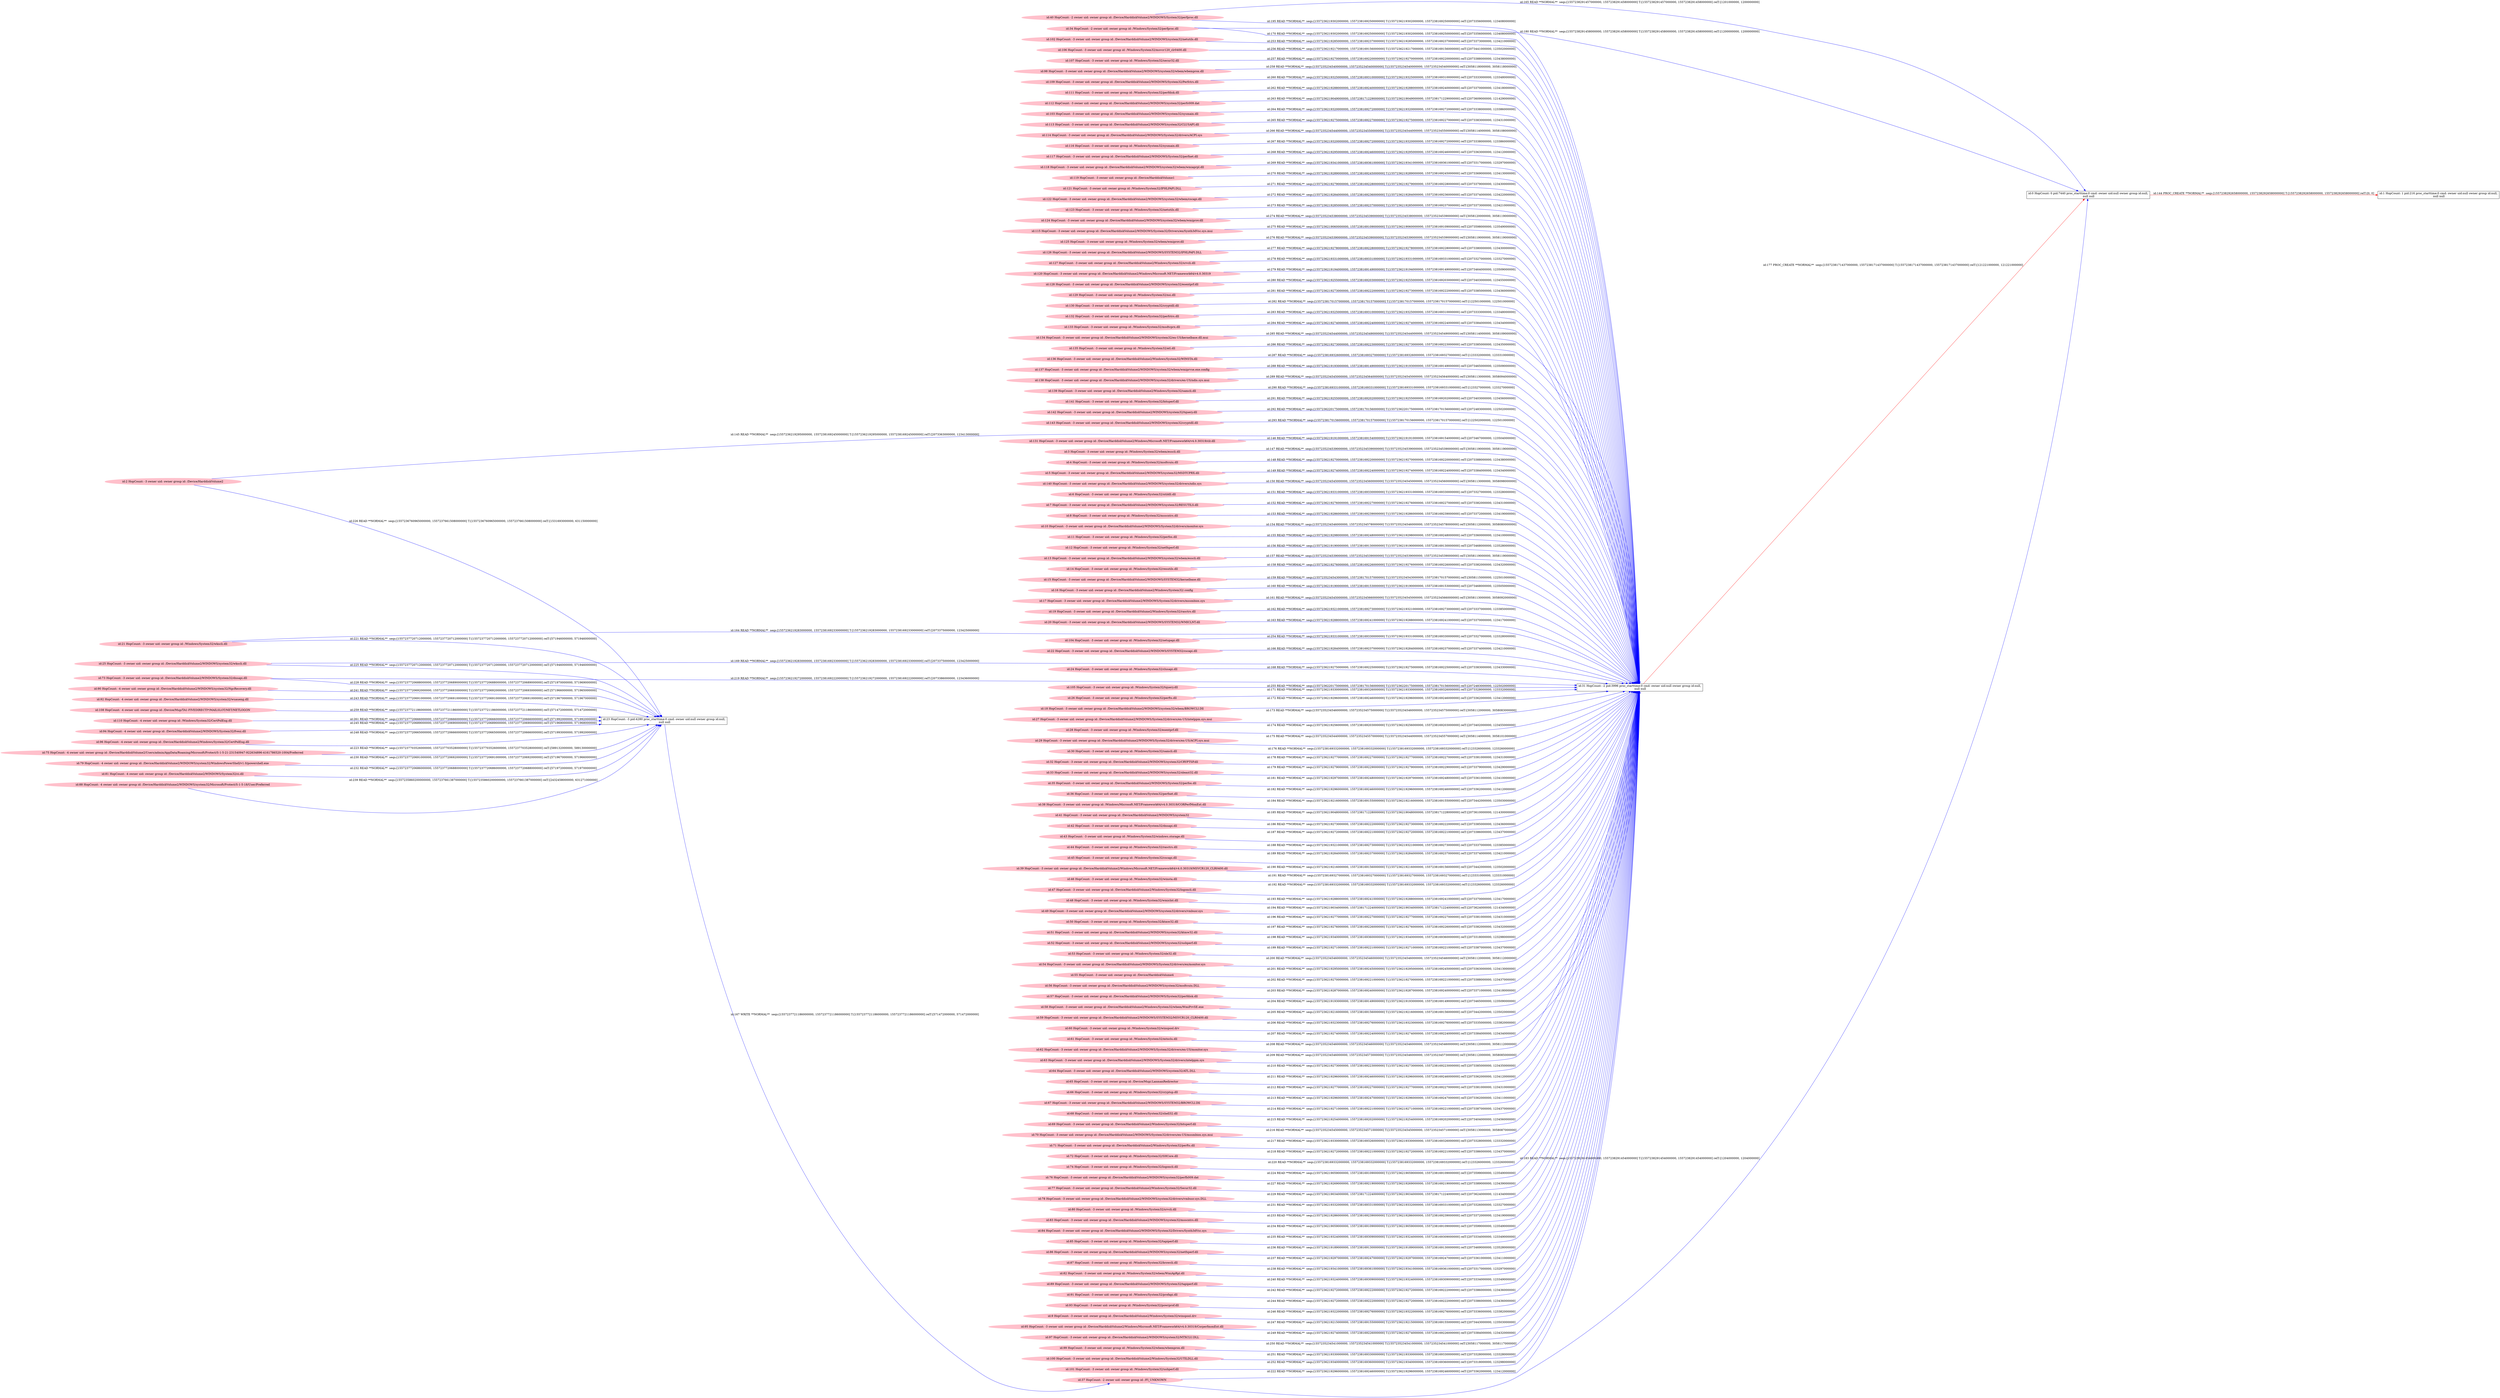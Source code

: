 digraph  {
rankdir=LR
"106"[color=pink,label="id:106 HopCount: -3 owner uid: owner group id: /Windows/System32/msvcr120_clr0400.dll ", shape=oval,style=filled];
"31"[color=black,label="id:31 HopCount: -2 pid:3996 proc_starttime:0 cmd: owner uid:null owner group id:null,\n null null", shape=box,style=solid];
"106" -> "31" [id=256,__obj="READ"color=blue,label="id:256 READ **NORMAL**  seqs:[1557236219217000000, 1557238169156000000] T:[1557236219217000000, 1557238169156000000] relT:[2073441000000, 123502000000]",style=solid];
"107"[color=pink,label="id:107 HopCount: -3 owner uid: owner group id: /Windows/System32/secur32.dll ", shape=oval,style=filled];
"107" -> "31" [id=257,__obj="READ"color=blue,label="id:257 READ **NORMAL**  seqs:[1557236219270000000, 1557238169220000000] T:[1557236219270000000, 1557238169220000000] relT:[2073388000000, 123438000000]",style=solid];
"98"[color=pink,label="id:98 HopCount: -3 owner uid: owner group id: /Device/HarddiskVolume2/WINDOWS/system32/wbem/wbemprox.dll ", shape=oval,style=filled];
"98" -> "31" [id=258,__obj="READ"color=blue,label="id:258 READ **NORMAL**  seqs:[1557235234540000000, 1557235234540000000] T:[1557235234540000000, 1557235234540000000] relT:[3058118000000, 3058118000000]",style=solid];
"108"[color=pink,label="id:108 HopCount: -4 owner uid: owner group id: /Device/Mup/TA1-FIVEDIRECTI*/MAILSLOT/NET/NETLOGON ", shape=oval,style=filled];
"23"[color=black,label="id:23 HopCount: -3 pid:4280 proc_starttime:0 cmd: owner uid:null owner group id:null,\n null null", shape=box,style=solid];
"108" -> "23" [id=259,__obj="READ"color=blue,label="id:259 READ **NORMAL**  seqs:[1557237721186000000, 1557237721186000000] T:[1557237721186000000, 1557237721186000000] relT:[571472000000, 571472000000]",style=solid];
"109"[color=pink,label="id:109 HopCount: -3 owner uid: owner group id: /Device/HarddiskVolume2/WINDOWS/System32/Perfctrs.dll ", shape=oval,style=filled];
"109" -> "31" [id=260,__obj="READ"color=blue,label="id:260 READ **NORMAL**  seqs:[1557236219325000000, 1557238169310000000] T:[1557236219325000000, 1557238169310000000] relT:[2073333000000, 123348000000]",style=solid];
"110"[color=pink,label="id:110 HopCount: -4 owner uid: owner group id: /Windows/System32/CertPolEng.dll ", shape=oval,style=filled];
"110" -> "23" [id=261,__obj="READ"color=blue,label="id:261 READ **NORMAL**  seqs:[1557237720666000000, 1557237720666000000] T:[1557237720666000000, 1557237720666000000] relT:[571992000000, 571992000000]",style=solid];
"111"[color=pink,label="id:111 HopCount: -3 owner uid: owner group id: /Windows/System32/perfdisk.dll ", shape=oval,style=filled];
"111" -> "31" [id=262,__obj="READ"color=blue,label="id:262 READ **NORMAL**  seqs:[1557236219288000000, 1557238169240000000] T:[1557236219288000000, 1557238169240000000] relT:[2073370000000, 123418000000]",style=solid];
"112"[color=pink,label="id:112 HopCount: -3 owner uid: owner group id: /Device/HarddiskVolume2/WINDOWS/system32/perfc009.dat ", shape=oval,style=filled];
"112" -> "31" [id=263,__obj="READ"color=blue,label="id:263 READ **NORMAL**  seqs:[1557236219049000000, 1557238171229000000] T:[1557236219049000000, 1557238171229000000] relT:[2073609000000, 121429000000]",style=solid];
"103"[color=pink,label="id:103 HopCount: -3 owner uid: owner group id: /Device/HarddiskVolume2/WINDOWS/system32/sysmain.dll ", shape=oval,style=filled];
"103" -> "31" [id=264,__obj="READ"color=blue,label="id:264 READ **NORMAL**  seqs:[1557236219320000000, 1557238169272000000] T:[1557236219320000000, 1557238169272000000] relT:[2073338000000, 123386000000]",style=solid];
"113"[color=pink,label="id:113 HopCount: -3 owner uid: owner group id: /Device/HarddiskVolume2/WINDOWS/system32/CLUSAPI.dll ", shape=oval,style=filled];
"113" -> "31" [id=265,__obj="READ"color=blue,label="id:265 READ **NORMAL**  seqs:[1557236219275000000, 1557238169227000000] T:[1557236219275000000, 1557238169227000000] relT:[2073383000000, 123431000000]",style=solid];
"114"[color=pink,label="id:114 HopCount: -3 owner uid: owner group id: /Device/HarddiskVolume2/WINDOWS/System32/drivers/ACPI.sys ", shape=oval,style=filled];
"114" -> "31" [id=266,__obj="READ"color=blue,label="id:266 READ **NORMAL**  seqs:[1557235234544000000, 1557235234550000000] T:[1557235234544000000, 1557235234550000000] relT:[3058114000000, 3058108000000]",style=solid];
"116"[color=pink,label="id:116 HopCount: -3 owner uid: owner group id: /Windows/System32/sysmain.dll ", shape=oval,style=filled];
"116" -> "31" [id=267,__obj="READ"color=blue,label="id:267 READ **NORMAL**  seqs:[1557236219320000000, 1557238169272000000] T:[1557236219320000000, 1557238169272000000] relT:[2073338000000, 123386000000]",style=solid];
"117"[color=pink,label="id:117 HopCount: -3 owner uid: owner group id: /Device/HarddiskVolume2/WINDOWS/System32/perfnet.dll ", shape=oval,style=filled];
"117" -> "31" [id=268,__obj="READ"color=blue,label="id:268 READ **NORMAL**  seqs:[1557236219295000000, 1557238169246000000] T:[1557236219295000000, 1557238169246000000] relT:[2073363000000, 123412000000]",style=solid];
"118"[color=pink,label="id:118 HopCount: -3 owner uid: owner group id: /Device/HarddiskVolume2/WINDOWS/system32/wbem/wmiaprpl.dll ", shape=oval,style=filled];
"118" -> "31" [id=269,__obj="READ"color=blue,label="id:269 READ **NORMAL**  seqs:[1557236219341000000, 1557238169361000000] T:[1557236219341000000, 1557238169361000000] relT:[2073317000000, 123297000000]",style=solid];
"119"[color=pink,label="id:119 HopCount: -3 owner uid: owner group id: /Device/HarddiskVolume1 ", shape=oval,style=filled];
"119" -> "31" [id=270,__obj="READ"color=blue,label="id:270 READ **NORMAL**  seqs:[1557236219289000000, 1557238169245000000] T:[1557236219289000000, 1557238169245000000] relT:[2073369000000, 123413000000]",style=solid];
"121"[color=pink,label="id:121 HopCount: -3 owner uid: owner group id: /Windows/System32/IPHLPAPI.DLL ", shape=oval,style=filled];
"121" -> "31" [id=271,__obj="READ"color=blue,label="id:271 READ **NORMAL**  seqs:[1557236219279000000, 1557238169228000000] T:[1557236219279000000, 1557238169228000000] relT:[2073379000000, 123430000000]",style=solid];
"122"[color=pink,label="id:122 HopCount: -3 owner uid: owner group id: /Device/HarddiskVolume2/WINDOWS/system32/wbem/cscapi.dll ", shape=oval,style=filled];
"122" -> "31" [id=272,__obj="READ"color=blue,label="id:272 READ **NORMAL**  seqs:[1557236219284000000, 1557238169236000000] T:[1557236219284000000, 1557238169236000000] relT:[2073374000000, 123422000000]",style=solid];
"123"[color=pink,label="id:123 HopCount: -3 owner uid: owner group id: /Windows/System32/netutils.dll ", shape=oval,style=filled];
"123" -> "31" [id=273,__obj="READ"color=blue,label="id:273 READ **NORMAL**  seqs:[1557236219285000000, 1557238169237000000] T:[1557236219285000000, 1557238169237000000] relT:[2073373000000, 123421000000]",style=solid];
"124"[color=pink,label="id:124 HopCount: -3 owner uid: owner group id: /Device/HarddiskVolume2/WINDOWS/system32/wbem/wmiprov.dll ", shape=oval,style=filled];
"124" -> "31" [id=274,__obj="READ"color=blue,label="id:274 READ **NORMAL**  seqs:[1557235234538000000, 1557235234539000000] T:[1557235234538000000, 1557235234539000000] relT:[3058120000000, 3058119000000]",style=solid];
"115"[color=pink,label="id:115 HopCount: -3 owner uid: owner group id: /Device/HarddiskVolume2/WINDOWS/System32/Drivers/en/Synth3dVsc.sys.mui ", shape=oval,style=filled];
"115" -> "31" [id=275,__obj="READ"color=blue,label="id:275 READ **NORMAL**  seqs:[1557236219060000000, 1557238169109000000] T:[1557236219060000000, 1557238169109000000] relT:[2073598000000, 123549000000]",style=solid];
"125"[color=pink,label="id:125 HopCount: -3 owner uid: owner group id: /Windows/System32/wbem/wmiprov.dll ", shape=oval,style=filled];
"125" -> "31" [id=276,__obj="READ"color=blue,label="id:276 READ **NORMAL**  seqs:[1557235234539000000, 1557235234539000000] T:[1557235234539000000, 1557235234539000000] relT:[3058119000000, 3058119000000]",style=solid];
"126"[color=pink,label="id:126 HopCount: -3 owner uid: owner group id: /Device/HarddiskVolume2/WINDOWS/SYSTEM32/IPHLPAPI.DLL ", shape=oval,style=filled];
"126" -> "31" [id=277,__obj="READ"color=blue,label="id:277 READ **NORMAL**  seqs:[1557236219278000000, 1557238169228000000] T:[1557236219278000000, 1557238169228000000] relT:[2073380000000, 123430000000]",style=solid];
"127"[color=pink,label="id:127 HopCount: -3 owner uid: owner group id: /Device/HarddiskVolume2/Windows/System32/srvcli.dll ", shape=oval,style=filled];
"127" -> "31" [id=278,__obj="READ"color=blue,label="id:278 READ **NORMAL**  seqs:[1557236219331000000, 1557238169331000000] T:[1557236219331000000, 1557238169331000000] relT:[2073327000000, 123327000000]",style=solid];
"120"[color=pink,label="id:120 HopCount: -3 owner uid: owner group id: /Device/HarddiskVolume2/Windows/Microsoft.NET/Framework64/v4.0.30319 ", shape=oval,style=filled];
"120" -> "31" [id=279,__obj="READ"color=blue,label="id:279 READ **NORMAL**  seqs:[1557236219194000000, 1557238169149000000] T:[1557236219194000000, 1557238169149000000] relT:[2073464000000, 123509000000]",style=solid];
"128"[color=pink,label="id:128 HopCount: -3 owner uid: owner group id: /Device/HarddiskVolume2/WINDOWS/system32/esentprf.dll ", shape=oval,style=filled];
"128" -> "31" [id=280,__obj="READ"color=blue,label="id:280 READ **NORMAL**  seqs:[1557236219255000000, 1557238169203000000] T:[1557236219255000000, 1557238169203000000] relT:[2073403000000, 123455000000]",style=solid];
"129"[color=pink,label="id:129 HopCount: -3 owner uid: owner group id: /Windows/System32/nsi.dll ", shape=oval,style=filled];
"129" -> "31" [id=281,__obj="READ"color=blue,label="id:281 READ **NORMAL**  seqs:[1557236219273000000, 1557238169222000000] T:[1557236219273000000, 1557238169222000000] relT:[2073385000000, 123436000000]",style=solid];
"130"[color=pink,label="id:130 HopCount: -3 owner uid: owner group id: /Windows/System32/cryptdll.dll ", shape=oval,style=filled];
"130" -> "31" [id=282,__obj="READ"color=blue,label="id:282 READ **NORMAL**  seqs:[1557238170157000000, 1557238170157000000] T:[1557238170157000000, 1557238170157000000] relT:[122501000000, 122501000000]",style=solid];
"132"[color=pink,label="id:132 HopCount: -3 owner uid: owner group id: /Windows/System32/perfctrs.dll ", shape=oval,style=filled];
"132" -> "31" [id=283,__obj="READ"color=blue,label="id:283 READ **NORMAL**  seqs:[1557236219325000000, 1557238169310000000] T:[1557236219325000000, 1557238169310000000] relT:[2073333000000, 123348000000]",style=solid];
"133"[color=pink,label="id:133 HopCount: -3 owner uid: owner group id: /Windows/System32/msdtcprx.dll ", shape=oval,style=filled];
"133" -> "31" [id=284,__obj="READ"color=blue,label="id:284 READ **NORMAL**  seqs:[1557236219274000000, 1557238169224000000] T:[1557236219274000000, 1557238169224000000] relT:[2073384000000, 123434000000]",style=solid];
"134"[color=pink,label="id:134 HopCount: -3 owner uid: owner group id: /Device/HarddiskVolume2/WINDOWS/system32/en-US/kernelbase.dll.mui ", shape=oval,style=filled];
"134" -> "31" [id=285,__obj="READ"color=blue,label="id:285 READ **NORMAL**  seqs:[1557235234544000000, 1557235234549000000] T:[1557235234544000000, 1557235234549000000] relT:[3058114000000, 3058109000000]",style=solid];
"135"[color=pink,label="id:135 HopCount: -3 owner uid: owner group id: /Windows/System32/atl.dll ", shape=oval,style=filled];
"135" -> "31" [id=286,__obj="READ"color=blue,label="id:286 READ **NORMAL**  seqs:[1557236219273000000, 1557238169223000000] T:[1557236219273000000, 1557238169223000000] relT:[2073385000000, 123435000000]",style=solid];
"136"[color=pink,label="id:136 HopCount: -3 owner uid: owner group id: /Device/HarddiskVolume2/Windows/System32/WINSTA.dll ", shape=oval,style=filled];
"136" -> "31" [id=287,__obj="READ"color=blue,label="id:287 READ **NORMAL**  seqs:[1557238169326000000, 1557238169327000000] T:[1557238169326000000, 1557238169327000000] relT:[123332000000, 123331000000]",style=solid];
"137"[color=pink,label="id:137 HopCount: -3 owner uid: owner group id: /Device/HarddiskVolume2/WINDOWS/system32/wbem/wmiprvse.exe.config ", shape=oval,style=filled];
"137" -> "31" [id=288,__obj="READ"color=blue,label="id:288 READ **NORMAL**  seqs:[1557236219193000000, 1557238169149000000] T:[1557236219193000000, 1557238169149000000] relT:[2073465000000, 123509000000]",style=solid];
"138"[color=pink,label="id:138 HopCount: -3 owner uid: owner group id: /Device/HarddiskVolume2/WINDOWS/system32/drivers/en-US/ndis.sys.mui ", shape=oval,style=filled];
"138" -> "31" [id=289,__obj="READ"color=blue,label="id:289 READ **NORMAL**  seqs:[1557235234545000000, 1557235234564000000] T:[1557235234545000000, 1557235234564000000] relT:[3058113000000, 3058094000000]",style=solid];
"139"[color=pink,label="id:139 HopCount: -3 owner uid: owner group id: /Device/HarddiskVolume2/Windows/System32/samcli.dll ", shape=oval,style=filled];
"139" -> "31" [id=290,__obj="READ"color=blue,label="id:290 READ **NORMAL**  seqs:[1557238169331000000, 1557238169331000000] T:[1557238169331000000, 1557238169331000000] relT:[123327000000, 123327000000]",style=solid];
"141"[color=pink,label="id:141 HopCount: -3 owner uid: owner group id: /Windows/System32/bitsperf.dll ", shape=oval,style=filled];
"141" -> "31" [id=291,__obj="READ"color=blue,label="id:291 READ **NORMAL**  seqs:[1557236219255000000, 1557238169202000000] T:[1557236219255000000, 1557238169202000000] relT:[2073403000000, 123456000000]",style=solid];
"142"[color=pink,label="id:142 HopCount: -3 owner uid: owner group id: /Device/HarddiskVolume2/WINDOWS/system32/tquery.dll ", shape=oval,style=filled];
"142" -> "31" [id=292,__obj="READ"color=blue,label="id:292 READ **NORMAL**  seqs:[1557236220175000000, 1557238170156000000] T:[1557236220175000000, 1557238170156000000] relT:[2072483000000, 122502000000]",style=solid];
"143"[color=pink,label="id:143 HopCount: -3 owner uid: owner group id: /Device/HarddiskVolume2/WINDOWS/system32/cryptdll.dll ", shape=oval,style=filled];
"143" -> "31" [id=293,__obj="READ"color=blue,label="id:293 READ **NORMAL**  seqs:[1557238170156000000, 1557238170157000000] T:[1557238170156000000, 1557238170157000000] relT:[122502000000, 122501000000]",style=solid];
"0"[color=black,label="id:0 HopCount: 0 pid:7440 proc_starttime:0 cmd: owner uid:null owner group id:null,\n null null", shape=box,style=solid];
"1"[color=black,label="id:1 HopCount: 1 pid:216 proc_starttime:0 cmd: owner uid:null owner group id:null,\n null null", shape=box,style=solid];
"0" -> "1" [id=144,__obj="PROC_CREATE"color=red,label="id:144 PROC_CREATE **NORMAL**  seqs:[1557238292658000000, 1557238292658000000] T:[1557238292658000000, 1557238292658000000] relT:[0, 0]",style=solid];
"2"[color=pink,label="id:2 HopCount: -3 owner uid: owner group id: /Device/HarddiskVolume2 ", shape=oval,style=filled];
"2" -> "31" [id=145,__obj="READ"color=blue,label="id:145 READ **NORMAL**  seqs:[1557236219295000000, 1557238169245000000] T:[1557236219295000000, 1557238169245000000] relT:[2073363000000, 123413000000]",style=solid];
"131"[color=pink,label="id:131 HopCount: -3 owner uid: owner group id: /Device/HarddiskVolume2/Windows/Microsoft.NET/Framework64/v4.0.30319/clr.dll ", shape=oval,style=filled];
"131" -> "31" [id=146,__obj="READ"color=blue,label="id:146 READ **NORMAL**  seqs:[1557236219191000000, 1557238169154000000] T:[1557236219191000000, 1557238169154000000] relT:[2073467000000, 123504000000]",style=solid];
"3"[color=pink,label="id:3 HopCount: -3 owner uid: owner group id: /Windows/System32/wbem/esscli.dll ", shape=oval,style=filled];
"3" -> "31" [id=147,__obj="READ"color=blue,label="id:147 READ **NORMAL**  seqs:[1557235234539000000, 1557235234539000000] T:[1557235234539000000, 1557235234539000000] relT:[3058119000000, 3058119000000]",style=solid];
"4"[color=pink,label="id:4 HopCount: -3 owner uid: owner group id: /Windows/System32/msdtcuiu.dll ", shape=oval,style=filled];
"4" -> "31" [id=148,__obj="READ"color=blue,label="id:148 READ **NORMAL**  seqs:[1557236219270000000, 1557238169220000000] T:[1557236219270000000, 1557238169220000000] relT:[2073388000000, 123438000000]",style=solid];
"5"[color=pink,label="id:5 HopCount: -3 owner uid: owner group id: /Device/HarddiskVolume2/WINDOWS/system32/MSDTCPRX.dll ", shape=oval,style=filled];
"5" -> "31" [id=149,__obj="READ"color=blue,label="id:149 READ **NORMAL**  seqs:[1557236219274000000, 1557238169224000000] T:[1557236219274000000, 1557238169224000000] relT:[2073384000000, 123434000000]",style=solid];
"140"[color=pink,label="id:140 HopCount: -3 owner uid: owner group id: /Device/HarddiskVolume2/WINDOWS/system32/drivers/ndis.sys ", shape=oval,style=filled];
"140" -> "31" [id=150,__obj="READ"color=blue,label="id:150 READ **NORMAL**  seqs:[1557235234545000000, 1557235234560000000] T:[1557235234545000000, 1557235234560000000] relT:[3058113000000, 3058098000000]",style=solid];
"6"[color=pink,label="id:6 HopCount: -3 owner uid: owner group id: /Windows/System32/utildll.dll ", shape=oval,style=filled];
"6" -> "31" [id=151,__obj="READ"color=blue,label="id:151 READ **NORMAL**  seqs:[1557236219331000000, 1557238169330000000] T:[1557236219331000000, 1557238169330000000] relT:[2073327000000, 123328000000]",style=solid];
"7"[color=pink,label="id:7 HopCount: -3 owner uid: owner group id: /Device/HarddiskVolume2/WINDOWS/system32/RESUTILS.dll ", shape=oval,style=filled];
"7" -> "31" [id=152,__obj="READ"color=blue,label="id:152 READ **NORMAL**  seqs:[1557236219276000000, 1557238169227000000] T:[1557236219276000000, 1557238169227000000] relT:[2073382000000, 123431000000]",style=solid];
"8"[color=pink,label="id:8 HopCount: -3 owner uid: owner group id: /Windows/System32/msscntrs.dll ", shape=oval,style=filled];
"8" -> "31" [id=153,__obj="READ"color=blue,label="id:153 READ **NORMAL**  seqs:[1557236219286000000, 1557238169239000000] T:[1557236219286000000, 1557238169239000000] relT:[2073372000000, 123419000000]",style=solid];
"10"[color=pink,label="id:10 HopCount: -3 owner uid: owner group id: /Device/HarddiskVolume2/WINDOWS/System32/drivers/monitor.sys ", shape=oval,style=filled];
"10" -> "31" [id=154,__obj="READ"color=blue,label="id:154 READ **NORMAL**  seqs:[1557235234546000000, 1557235234578000000] T:[1557235234546000000, 1557235234578000000] relT:[3058112000000, 3058080000000]",style=solid];
"11"[color=pink,label="id:11 HopCount: -3 owner uid: owner group id: /Windows/System32/perfos.dll ", shape=oval,style=filled];
"11" -> "31" [id=155,__obj="READ"color=blue,label="id:155 READ **NORMAL**  seqs:[1557236219298000000, 1557238169248000000] T:[1557236219298000000, 1557238169248000000] relT:[2073360000000, 123410000000]",style=solid];
"12"[color=pink,label="id:12 HopCount: -3 owner uid: owner group id: /Windows/System32/netfxperf.dll ", shape=oval,style=filled];
"12" -> "31" [id=156,__obj="READ"color=blue,label="id:156 READ **NORMAL**  seqs:[1557236219190000000, 1557238169130000000] T:[1557236219190000000, 1557238169130000000] relT:[2073468000000, 123528000000]",style=solid];
"13"[color=pink,label="id:13 HopCount: -3 owner uid: owner group id: /Device/HarddiskVolume2/WINDOWS/system32/wbem/esscli.dll ", shape=oval,style=filled];
"13" -> "31" [id=157,__obj="READ"color=blue,label="id:157 READ **NORMAL**  seqs:[1557235234539000000, 1557235234539000000] T:[1557235234539000000, 1557235234539000000] relT:[3058119000000, 3058119000000]",style=solid];
"14"[color=pink,label="id:14 HopCount: -3 owner uid: owner group id: /Windows/System32/resutils.dll ", shape=oval,style=filled];
"14" -> "31" [id=158,__obj="READ"color=blue,label="id:158 READ **NORMAL**  seqs:[1557236219276000000, 1557238169226000000] T:[1557236219276000000, 1557238169226000000] relT:[2073382000000, 123432000000]",style=solid];
"15"[color=pink,label="id:15 HopCount: -3 owner uid: owner group id: /Device/HarddiskVolume2/WINDOWS/SYSTEM32/kernelbase.dll ", shape=oval,style=filled];
"15" -> "31" [id=159,__obj="READ"color=blue,label="id:159 READ **NORMAL**  seqs:[1557235234543000000, 1557238170157000000] T:[1557235234543000000, 1557238170157000000] relT:[3058115000000, 122501000000]",style=solid];
"16"[color=pink,label="id:16 HopCount: -3 owner uid: owner group id: /Device/HarddiskVolume2/Windows/System32/.config ", shape=oval,style=filled];
"16" -> "31" [id=160,__obj="READ"color=blue,label="id:160 READ **NORMAL**  seqs:[1557236219190000000, 1557238169153000000] T:[1557236219190000000, 1557238169153000000] relT:[2073468000000, 123505000000]",style=solid];
"17"[color=pink,label="id:17 HopCount: -3 owner uid: owner group id: /Device/HarddiskVolume2/WINDOWS/System32/drivers/mssmbios.sys ", shape=oval,style=filled];
"17" -> "31" [id=161,__obj="READ"color=blue,label="id:161 READ **NORMAL**  seqs:[1557235234545000000, 1557235234566000000] T:[1557235234545000000, 1557235234566000000] relT:[3058113000000, 3058092000000]",style=solid];
"19"[color=pink,label="id:19 HopCount: -3 owner uid: owner group id: /Device/HarddiskVolume2/Windows/System32/rasctrs.dll ", shape=oval,style=filled];
"19" -> "31" [id=162,__obj="READ"color=blue,label="id:162 READ **NORMAL**  seqs:[1557236219321000000, 1557238169273000000] T:[1557236219321000000, 1557238169273000000] relT:[2073337000000, 123385000000]",style=solid];
"20"[color=pink,label="id:20 HopCount: -3 owner uid: owner group id: /Device/HarddiskVolume2/WINDOWS/SYSTEM32/WMICLNT.dll ", shape=oval,style=filled];
"20" -> "31" [id=163,__obj="READ"color=blue,label="id:163 READ **NORMAL**  seqs:[1557236219288000000, 1557238169241000000] T:[1557236219288000000, 1557238169241000000] relT:[2073370000000, 123417000000]",style=solid];
"21"[color=pink,label="id:21 HopCount: -3 owner uid: owner group id: /Windows/System32/wkscli.dll ", shape=oval,style=filled];
"21" -> "31" [id=164,__obj="READ"color=blue,label="id:164 READ **NORMAL**  seqs:[1557236219283000000, 1557238169233000000] T:[1557236219283000000, 1557238169233000000] relT:[2073375000000, 123425000000]",style=solid];
"40"[color=pink,label="id:40 HopCount: -2 owner uid: owner group id: /Device/HarddiskVolume2/WINDOWS/System32/perfproc.dll ", shape=oval,style=filled];
"40" -> "0" [id=165,__obj="READ"color=blue,label="id:165 READ **NORMAL**  seqs:[1557238291457000000, 1557238291458000000] T:[1557238291457000000, 1557238291458000000] relT:[1201000000, 1200000000]",style=solid];
"22"[color=pink,label="id:22 HopCount: -3 owner uid: owner group id: /Device/HarddiskVolume2/WINDOWS/SYSTEM32/cscapi.dll ", shape=oval,style=filled];
"22" -> "31" [id=166,__obj="READ"color=blue,label="id:166 READ **NORMAL**  seqs:[1557236219284000000, 1557238169237000000] T:[1557236219284000000, 1557238169237000000] relT:[2073374000000, 123421000000]",style=solid];
"37"[color=pink,label="id:37 HopCount: -2 owner uid: owner group id: /FI_UNKNOWN ", shape=oval,style=filled];
"23" -> "37" [id=167,__obj="WRITE"color=blue,label="id:167 WRITE **NORMAL**  seqs:[1557237721186000000, 1557237721186000000] T:[1557237721186000000, 1557237721186000000] relT:[571472000000, 571472000000]",style=solid];
"24"[color=pink,label="id:24 HopCount: -3 owner uid: owner group id: /Windows/System32/clusapi.dll ", shape=oval,style=filled];
"24" -> "31" [id=168,__obj="READ"color=blue,label="id:168 READ **NORMAL**  seqs:[1557236219275000000, 1557238169225000000] T:[1557236219275000000, 1557238169225000000] relT:[2073383000000, 123433000000]",style=solid];
"25"[color=pink,label="id:25 HopCount: -3 owner uid: owner group id: /Device/HarddiskVolume2/WINDOWS/system32/wkscli.dll ", shape=oval,style=filled];
"25" -> "31" [id=169,__obj="READ"color=blue,label="id:169 READ **NORMAL**  seqs:[1557236219283000000, 1557238169233000000] T:[1557236219283000000, 1557238169233000000] relT:[2073375000000, 123425000000]",style=solid];
"34"[color=pink,label="id:34 HopCount: -2 owner uid: owner group id: /Windows/System32/perfproc.dll ", shape=oval,style=filled];
"34" -> "31" [id=170,__obj="READ"color=blue,label="id:170 READ **NORMAL**  seqs:[1557236219302000000, 1557238169250000000] T:[1557236219302000000, 1557238169250000000] relT:[2073356000000, 123408000000]",style=solid];
"26"[color=pink,label="id:26 HopCount: -3 owner uid: owner group id: /Windows/System32/perfts.dll ", shape=oval,style=filled];
"26" -> "31" [id=171,__obj="READ"color=blue,label="id:171 READ **NORMAL**  seqs:[1557236219330000000, 1557238169326000000] T:[1557236219330000000, 1557238169326000000] relT:[2073328000000, 123332000000]",style=solid];
"18"[color=pink,label="id:18 HopCount: -3 owner uid: owner group id: /Device/HarddiskVolume2/WINDOWS/system32/wbem/BROWCLI.Dll ", shape=oval,style=filled];
"18" -> "31" [id=172,__obj="READ"color=blue,label="id:172 READ **NORMAL**  seqs:[1557236219296000000, 1557238169246000000] T:[1557236219296000000, 1557238169246000000] relT:[2073362000000, 123412000000]",style=solid];
"27"[color=pink,label="id:27 HopCount: -3 owner uid: owner group id: /Device/HarddiskVolume2/WINDOWS/System32/drivers/en-US/intelppm.sys.mui ", shape=oval,style=filled];
"27" -> "31" [id=173,__obj="READ"color=blue,label="id:173 READ **NORMAL**  seqs:[1557235234546000000, 1557235234575000000] T:[1557235234546000000, 1557235234575000000] relT:[3058112000000, 3058083000000]",style=solid];
"28"[color=pink,label="id:28 HopCount: -3 owner uid: owner group id: /Windows/System32/esentprf.dll ", shape=oval,style=filled];
"28" -> "31" [id=174,__obj="READ"color=blue,label="id:174 READ **NORMAL**  seqs:[1557236219256000000, 1557238169203000000] T:[1557236219256000000, 1557238169203000000] relT:[2073402000000, 123455000000]",style=solid];
"29"[color=pink,label="id:29 HopCount: -3 owner uid: owner group id: /Device/HarddiskVolume2/WINDOWS/System32/drivers/en-US/ACPI.sys.mui ", shape=oval,style=filled];
"29" -> "31" [id=175,__obj="READ"color=blue,label="id:175 READ **NORMAL**  seqs:[1557235234544000000, 1557235234557000000] T:[1557235234544000000, 1557235234557000000] relT:[3058114000000, 3058101000000]",style=solid];
"30"[color=pink,label="id:30 HopCount: -3 owner uid: owner group id: /Windows/System32/samcli.dll ", shape=oval,style=filled];
"30" -> "31" [id=176,__obj="READ"color=blue,label="id:176 READ **NORMAL**  seqs:[1557238169332000000, 1557238169332000000] T:[1557238169332000000, 1557238169332000000] relT:[123326000000, 123326000000]",style=solid];
"31" -> "0" [id=177,__obj="PROC_CREATE"color=red,label="id:177 PROC_CREATE **NORMAL**  seqs:[1557238171437000000, 1557238171437000000] T:[1557238171437000000, 1557238171437000000] relT:[121221000000, 121221000000]",style=solid];
"32"[color=pink,label="id:32 HopCount: -3 owner uid: owner group id: /Device/HarddiskVolume2/WINDOWS/system32/CRYPTSP.dll ", shape=oval,style=filled];
"32" -> "31" [id=178,__obj="READ"color=blue,label="id:178 READ **NORMAL**  seqs:[1557236219277000000, 1557238169227000000] T:[1557236219277000000, 1557238169227000000] relT:[2073381000000, 123431000000]",style=solid];
"33"[color=pink,label="id:33 HopCount: -3 owner uid: owner group id: /Device/HarddiskVolume2/WINDOWS/system32/oleaut32.dll ", shape=oval,style=filled];
"33" -> "31" [id=179,__obj="READ"color=blue,label="id:179 READ **NORMAL**  seqs:[1557236219279000000, 1557238169229000000] T:[1557236219279000000, 1557238169229000000] relT:[2073379000000, 123429000000]",style=solid];
"34" -> "0" [id=180,__obj="READ"color=blue,label="id:180 READ **NORMAL**  seqs:[1557238291458000000, 1557238291458000000] T:[1557238291458000000, 1557238291458000000] relT:[1200000000, 1200000000]",style=solid];
"35"[color=pink,label="id:35 HopCount: -3 owner uid: owner group id: /Device/HarddiskVolume2/WINDOWS/System32/perfos.dll ", shape=oval,style=filled];
"35" -> "31" [id=181,__obj="READ"color=blue,label="id:181 READ **NORMAL**  seqs:[1557236219297000000, 1557238169248000000] T:[1557236219297000000, 1557238169248000000] relT:[2073361000000, 123410000000]",style=solid];
"36"[color=pink,label="id:36 HopCount: -3 owner uid: owner group id: /Windows/System32/perfnet.dll ", shape=oval,style=filled];
"36" -> "31" [id=182,__obj="READ"color=blue,label="id:182 READ **NORMAL**  seqs:[1557236219296000000, 1557238169246000000] T:[1557236219296000000, 1557238169246000000] relT:[2073362000000, 123412000000]",style=solid];
"37" -> "0" [id=183,__obj="READ"color=blue,label="id:183 READ **NORMAL**  seqs:[1557238291454000000, 1557238291454000000] T:[1557238291454000000, 1557238291454000000] relT:[1204000000, 1204000000]",style=solid];
"38"[color=pink,label="id:38 HopCount: -3 owner uid: owner group id: /Windows/Microsoft.NET/Framework64/v4.0.30319/CORPerfMonExt.dll ", shape=oval,style=filled];
"38" -> "31" [id=184,__obj="READ"color=blue,label="id:184 READ **NORMAL**  seqs:[1557236219216000000, 1557238169155000000] T:[1557236219216000000, 1557238169155000000] relT:[2073442000000, 123503000000]",style=solid];
"41"[color=pink,label="id:41 HopCount: -3 owner uid: owner group id: /Device/HarddiskVolume2/WINDOWS/system32 ", shape=oval,style=filled];
"41" -> "31" [id=185,__obj="READ"color=blue,label="id:185 READ **NORMAL**  seqs:[1557236219048000000, 1557238171228000000] T:[1557236219048000000, 1557238171228000000] relT:[2073610000000, 121430000000]",style=solid];
"42"[color=pink,label="id:42 HopCount: -3 owner uid: owner group id: /Windows/System32/dnsapi.dll ", shape=oval,style=filled];
"42" -> "31" [id=186,__obj="READ"color=blue,label="id:186 READ **NORMAL**  seqs:[1557236219273000000, 1557238169222000000] T:[1557236219273000000, 1557238169222000000] relT:[2073385000000, 123436000000]",style=solid];
"43"[color=pink,label="id:43 HopCount: -3 owner uid: owner group id: /Windows/System32/windows.storage.dll ", shape=oval,style=filled];
"43" -> "31" [id=187,__obj="READ"color=blue,label="id:187 READ **NORMAL**  seqs:[1557236219272000000, 1557238169221000000] T:[1557236219272000000, 1557238169221000000] relT:[2073386000000, 123437000000]",style=solid];
"44"[color=pink,label="id:44 HopCount: -3 owner uid: owner group id: /Windows/System32/rasctrs.dll ", shape=oval,style=filled];
"44" -> "31" [id=188,__obj="READ"color=blue,label="id:188 READ **NORMAL**  seqs:[1557236219321000000, 1557238169273000000] T:[1557236219321000000, 1557238169273000000] relT:[2073337000000, 123385000000]",style=solid];
"45"[color=pink,label="id:45 HopCount: -3 owner uid: owner group id: /Windows/System32/cscapi.dll ", shape=oval,style=filled];
"45" -> "31" [id=189,__obj="READ"color=blue,label="id:189 READ **NORMAL**  seqs:[1557236219284000000, 1557238169237000000] T:[1557236219284000000, 1557238169237000000] relT:[2073374000000, 123421000000]",style=solid];
"39"[color=pink,label="id:39 HopCount: -3 owner uid: owner group id: /Device/HarddiskVolume2/Windows/Microsoft.NET/Framework64/v4.0.30319/MSVCR120_CLR0400.dll ", shape=oval,style=filled];
"39" -> "31" [id=190,__obj="READ"color=blue,label="id:190 READ **NORMAL**  seqs:[1557236219216000000, 1557238169156000000] T:[1557236219216000000, 1557238169156000000] relT:[2073442000000, 123502000000]",style=solid];
"46"[color=pink,label="id:46 HopCount: -3 owner uid: owner group id: /Windows/System32/winsta.dll ", shape=oval,style=filled];
"46" -> "31" [id=191,__obj="READ"color=blue,label="id:191 READ **NORMAL**  seqs:[1557238169327000000, 1557238169327000000] T:[1557238169327000000, 1557238169327000000] relT:[123331000000, 123331000000]",style=solid];
"47"[color=pink,label="id:47 HopCount: -3 owner uid: owner group id: /Device/HarddiskVolume2/Windows/System32/logoncli.dll ", shape=oval,style=filled];
"47" -> "31" [id=192,__obj="READ"color=blue,label="id:192 READ **NORMAL**  seqs:[1557238169332000000, 1557238169332000000] T:[1557238169332000000, 1557238169332000000] relT:[123326000000, 123326000000]",style=solid];
"48"[color=pink,label="id:48 HopCount: -3 owner uid: owner group id: /Windows/System32/wmiclnt.dll ", shape=oval,style=filled];
"48" -> "31" [id=193,__obj="READ"color=blue,label="id:193 READ **NORMAL**  seqs:[1557236219288000000, 1557238169241000000] T:[1557236219288000000, 1557238169241000000] relT:[2073370000000, 123417000000]",style=solid];
"49"[color=pink,label="id:49 HopCount: -3 owner uid: owner group id: /Device/HarddiskVolume2/WINDOWS/system32/drivers/vmbusr.sys ", shape=oval,style=filled];
"49" -> "31" [id=194,__obj="READ"color=blue,label="id:194 READ **NORMAL**  seqs:[1557236219034000000, 1557238171224000000] T:[1557236219034000000, 1557238171224000000] relT:[2073624000000, 121434000000]",style=solid];
"40" -> "31" [id=195,__obj="READ"color=blue,label="id:195 READ **NORMAL**  seqs:[1557236219302000000, 1557238169250000000] T:[1557236219302000000, 1557238169250000000] relT:[2073356000000, 123408000000]",style=solid];
"50"[color=pink,label="id:50 HopCount: -3 owner uid: owner group id: /Windows/System32/ktmw32.dll ", shape=oval,style=filled];
"50" -> "31" [id=196,__obj="READ"color=blue,label="id:196 READ **NORMAL**  seqs:[1557236219277000000, 1557238169227000000] T:[1557236219277000000, 1557238169227000000] relT:[2073381000000, 123431000000]",style=solid];
"51"[color=pink,label="id:51 HopCount: -3 owner uid: owner group id: /Device/HarddiskVolume2/WINDOWS/system32/ktmw32.dll ", shape=oval,style=filled];
"51" -> "31" [id=197,__obj="READ"color=blue,label="id:197 READ **NORMAL**  seqs:[1557236219276000000, 1557238169226000000] T:[1557236219276000000, 1557238169226000000] relT:[2073382000000, 123432000000]",style=solid];
"52"[color=pink,label="id:52 HopCount: -3 owner uid: owner group id: /Device/HarddiskVolume2/WINDOWS/system32/usbperf.dll ", shape=oval,style=filled];
"52" -> "31" [id=198,__obj="READ"color=blue,label="id:198 READ **NORMAL**  seqs:[1557236219340000000, 1557238169360000000] T:[1557236219340000000, 1557238169360000000] relT:[2073318000000, 123298000000]",style=solid];
"53"[color=pink,label="id:53 HopCount: -3 owner uid: owner group id: /Windows/System32/ole32.dll ", shape=oval,style=filled];
"53" -> "31" [id=199,__obj="READ"color=blue,label="id:199 READ **NORMAL**  seqs:[1557236219271000000, 1557238169221000000] T:[1557236219271000000, 1557238169221000000] relT:[2073387000000, 123437000000]",style=solid];
"54"[color=pink,label="id:54 HopCount: -3 owner uid: owner group id: /Device/HarddiskVolume2/WINDOWS/System32/drivers/en/monitor.sys ", shape=oval,style=filled];
"54" -> "31" [id=200,__obj="READ"color=blue,label="id:200 READ **NORMAL**  seqs:[1557235234546000000, 1557235234546000000] T:[1557235234546000000, 1557235234546000000] relT:[3058112000000, 3058112000000]",style=solid];
"55"[color=pink,label="id:55 HopCount: -3 owner uid: owner group id: /Device/HarddiskVolume4 ", shape=oval,style=filled];
"55" -> "31" [id=201,__obj="READ"color=blue,label="id:201 READ **NORMAL**  seqs:[1557236219295000000, 1557238169245000000] T:[1557236219295000000, 1557238169245000000] relT:[2073363000000, 123413000000]",style=solid];
"56"[color=pink,label="id:56 HopCount: -3 owner uid: owner group id: /Device/HarddiskVolume2/WINDOWS/system32/msdtcuiu.DLL ", shape=oval,style=filled];
"56" -> "31" [id=202,__obj="READ"color=blue,label="id:202 READ **NORMAL**  seqs:[1557236219270000000, 1557238169221000000] T:[1557236219270000000, 1557238169221000000] relT:[2073388000000, 123437000000]",style=solid];
"57"[color=pink,label="id:57 HopCount: -3 owner uid: owner group id: /Device/HarddiskVolume2/WINDOWS/System32/perfdisk.dll ", shape=oval,style=filled];
"57" -> "31" [id=203,__obj="READ"color=blue,label="id:203 READ **NORMAL**  seqs:[1557236219287000000, 1557238169240000000] T:[1557236219287000000, 1557238169240000000] relT:[2073371000000, 123418000000]",style=solid];
"58"[color=pink,label="id:58 HopCount: -3 owner uid: owner group id: /Device/HarddiskVolume2/Windows/System32/wbem/WmiPrvSE.exe ", shape=oval,style=filled];
"58" -> "31" [id=204,__obj="READ"color=blue,label="id:204 READ **NORMAL**  seqs:[1557236219193000000, 1557238169149000000] T:[1557236219193000000, 1557238169149000000] relT:[2073465000000, 123509000000]",style=solid];
"59"[color=pink,label="id:59 HopCount: -3 owner uid: owner group id: /Device/HarddiskVolume2/WINDOWS/SYSTEM32/MSVCR120_CLR0400.dll ", shape=oval,style=filled];
"59" -> "31" [id=205,__obj="READ"color=blue,label="id:205 READ **NORMAL**  seqs:[1557236219216000000, 1557238169156000000] T:[1557236219216000000, 1557238169156000000] relT:[2073442000000, 123502000000]",style=solid];
"60"[color=pink,label="id:60 HopCount: -3 owner uid: owner group id: /Windows/System32/winspool.drv ", shape=oval,style=filled];
"60" -> "31" [id=206,__obj="READ"color=blue,label="id:206 READ **NORMAL**  seqs:[1557236219323000000, 1557238169276000000] T:[1557236219323000000, 1557238169276000000] relT:[2073335000000, 123382000000]",style=solid];
"61"[color=pink,label="id:61 HopCount: -3 owner uid: owner group id: /Windows/System32/mtxclu.dll ", shape=oval,style=filled];
"61" -> "31" [id=207,__obj="READ"color=blue,label="id:207 READ **NORMAL**  seqs:[1557236219274000000, 1557238169224000000] T:[1557236219274000000, 1557238169224000000] relT:[2073384000000, 123434000000]",style=solid];
"62"[color=pink,label="id:62 HopCount: -3 owner uid: owner group id: /Device/HarddiskVolume2/WINDOWS/System32/drivers/en-US/monitor.sys ", shape=oval,style=filled];
"62" -> "31" [id=208,__obj="READ"color=blue,label="id:208 READ **NORMAL**  seqs:[1557235234546000000, 1557235234546000000] T:[1557235234546000000, 1557235234546000000] relT:[3058112000000, 3058112000000]",style=solid];
"63"[color=pink,label="id:63 HopCount: -3 owner uid: owner group id: /Device/HarddiskVolume2/WINDOWS/System32/drivers/intelppm.sys ", shape=oval,style=filled];
"63" -> "31" [id=209,__obj="READ"color=blue,label="id:209 READ **NORMAL**  seqs:[1557235234546000000, 1557235234573000000] T:[1557235234546000000, 1557235234573000000] relT:[3058112000000, 3058085000000]",style=solid];
"64"[color=pink,label="id:64 HopCount: -3 owner uid: owner group id: /Device/HarddiskVolume2/WINDOWS/system32/ATL.DLL ", shape=oval,style=filled];
"64" -> "31" [id=210,__obj="READ"color=blue,label="id:210 READ **NORMAL**  seqs:[1557236219273000000, 1557238169223000000] T:[1557236219273000000, 1557238169223000000] relT:[2073385000000, 123435000000]",style=solid];
"65"[color=pink,label="id:65 HopCount: -3 owner uid: owner group id: /Device/Mup/;LanmanRedirector ", shape=oval,style=filled];
"65" -> "31" [id=211,__obj="READ"color=blue,label="id:211 READ **NORMAL**  seqs:[1557236219296000000, 1557238169246000000] T:[1557236219296000000, 1557238169246000000] relT:[2073362000000, 123412000000]",style=solid];
"66"[color=pink,label="id:66 HopCount: -3 owner uid: owner group id: /Windows/System32/cryptsp.dll ", shape=oval,style=filled];
"66" -> "31" [id=212,__obj="READ"color=blue,label="id:212 READ **NORMAL**  seqs:[1557236219277000000, 1557238169227000000] T:[1557236219277000000, 1557238169227000000] relT:[2073381000000, 123431000000]",style=solid];
"67"[color=pink,label="id:67 HopCount: -3 owner uid: owner group id: /Device/HarddiskVolume2/WINDOWS/SYSTEM32/BROWCLI.Dll ", shape=oval,style=filled];
"67" -> "31" [id=213,__obj="READ"color=blue,label="id:213 READ **NORMAL**  seqs:[1557236219296000000, 1557238169247000000] T:[1557236219296000000, 1557238169247000000] relT:[2073362000000, 123411000000]",style=solid];
"68"[color=pink,label="id:68 HopCount: -3 owner uid: owner group id: /Windows/System32/shell32.dll ", shape=oval,style=filled];
"68" -> "31" [id=214,__obj="READ"color=blue,label="id:214 READ **NORMAL**  seqs:[1557236219271000000, 1557238169221000000] T:[1557236219271000000, 1557238169221000000] relT:[2073387000000, 123437000000]",style=solid];
"69"[color=pink,label="id:69 HopCount: -3 owner uid: owner group id: /Device/HarddiskVolume2/Windows/System32/bitsperf.dll ", shape=oval,style=filled];
"69" -> "31" [id=215,__obj="READ"color=blue,label="id:215 READ **NORMAL**  seqs:[1557236219254000000, 1557238169202000000] T:[1557236219254000000, 1557238169202000000] relT:[2073404000000, 123456000000]",style=solid];
"70"[color=pink,label="id:70 HopCount: -3 owner uid: owner group id: /Device/HarddiskVolume2/WINDOWS/System32/drivers/en-US/mssmbios.sys.mui ", shape=oval,style=filled];
"70" -> "31" [id=216,__obj="READ"color=blue,label="id:216 READ **NORMAL**  seqs:[1557235234545000000, 1557235234571000000] T:[1557235234545000000, 1557235234571000000] relT:[3058113000000, 3058087000000]",style=solid];
"71"[color=pink,label="id:71 HopCount: -3 owner uid: owner group id: /Device/HarddiskVolume2/Windows/System32/perfts.dll ", shape=oval,style=filled];
"71" -> "31" [id=217,__obj="READ"color=blue,label="id:217 READ **NORMAL**  seqs:[1557236219330000000, 1557238169326000000] T:[1557236219330000000, 1557238169326000000] relT:[2073328000000, 123332000000]",style=solid];
"72"[color=pink,label="id:72 HopCount: -3 owner uid: owner group id: /Windows/System32/SHCore.dll ", shape=oval,style=filled];
"72" -> "31" [id=218,__obj="READ"color=blue,label="id:218 READ **NORMAL**  seqs:[1557236219272000000, 1557238169221000000] T:[1557236219272000000, 1557238169221000000] relT:[2073386000000, 123437000000]",style=solid];
"73"[color=pink,label="id:73 HopCount: -3 owner uid: owner group id: /Device/HarddiskVolume2/WINDOWS/System32/dnsapi.dll ", shape=oval,style=filled];
"73" -> "31" [id=219,__obj="READ"color=blue,label="id:219 READ **NORMAL**  seqs:[1557236219272000000, 1557238169222000000] T:[1557236219272000000, 1557238169222000000] relT:[2073386000000, 123436000000]",style=solid];
"74"[color=pink,label="id:74 HopCount: -3 owner uid: owner group id: /Windows/System32/logoncli.dll ", shape=oval,style=filled];
"74" -> "31" [id=220,__obj="READ"color=blue,label="id:220 READ **NORMAL**  seqs:[1557238169332000000, 1557238169332000000] T:[1557238169332000000, 1557238169332000000] relT:[123326000000, 123326000000]",style=solid];
"21" -> "23" [id=221,__obj="READ"color=blue,label="id:221 READ **NORMAL**  seqs:[1557237720712000000, 1557237720712000000] T:[1557237720712000000, 1557237720712000000] relT:[571946000000, 571946000000]",style=solid];
"37" -> "31" [id=222,__obj="READ"color=blue,label="id:222 READ **NORMAL**  seqs:[1557236219296000000, 1557238169246000000] T:[1557236219296000000, 1557238169246000000] relT:[2073362000000, 123412000000]",style=solid];
"75"[color=pink,label="id:75 HopCount: -4 owner uid: owner group id: /Device/HarddiskVolume2/Users/admin/AppData/Roaming/Microsoft/Protect/S-1-5-21-231540947-922634896-4161786520-1004/Preferred ", shape=oval,style=filled];
"75" -> "23" [id=223,__obj="READ"color=blue,label="id:223 READ **NORMAL**  seqs:[1557237703526000000, 1557237703528000000] T:[1557237703526000000, 1557237703528000000] relT:[589132000000, 589130000000]",style=solid];
"76"[color=pink,label="id:76 HopCount: -3 owner uid: owner group id: /Device/HarddiskVolume2/WINDOWS/system32/perfh009.dat ", shape=oval,style=filled];
"76" -> "31" [id=224,__obj="READ"color=blue,label="id:224 READ **NORMAL**  seqs:[1557236219059000000, 1557238169109000000] T:[1557236219059000000, 1557238169109000000] relT:[2073599000000, 123549000000]",style=solid];
"25" -> "23" [id=225,__obj="READ"color=blue,label="id:225 READ **NORMAL**  seqs:[1557237720712000000, 1557237720712000000] T:[1557237720712000000, 1557237720712000000] relT:[571946000000, 571946000000]",style=solid];
"2" -> "23" [id=226,__obj="READ"color=blue,label="id:226 READ **NORMAL**  seqs:[1557236760965000000, 1557237661508000000] T:[1557236760965000000, 1557237661508000000] relT:[1531693000000, 631150000000]",style=solid];
"77"[color=pink,label="id:77 HopCount: -3 owner uid: owner group id: /Device/HarddiskVolume2/Windows/System32/Secur32.dll ", shape=oval,style=filled];
"77" -> "31" [id=227,__obj="READ"color=blue,label="id:227 READ **NORMAL**  seqs:[1557236219269000000, 1557238169219000000] T:[1557236219269000000, 1557238169219000000] relT:[2073389000000, 123439000000]",style=solid];
"73" -> "23" [id=228,__obj="READ"color=blue,label="id:228 READ **NORMAL**  seqs:[1557237720688000000, 1557237720689000000] T:[1557237720688000000, 1557237720689000000] relT:[571970000000, 571969000000]",style=solid];
"78"[color=pink,label="id:78 HopCount: -3 owner uid: owner group id: /Device/HarddiskVolume2/WINDOWS/system32/drivers/vmbusr.sys.DLL ", shape=oval,style=filled];
"78" -> "31" [id=229,__obj="READ"color=blue,label="id:229 READ **NORMAL**  seqs:[1557236219034000000, 1557238171224000000] T:[1557236219034000000, 1557238171224000000] relT:[2073624000000, 121434000000]",style=solid];
"79"[color=pink,label="id:79 HopCount: -4 owner uid: owner group id: /Device/HarddiskVolume2/WINDOWS/system32/WindowsPowerShell/v1.0/powershell.exe ", shape=oval,style=filled];
"79" -> "23" [id=230,__obj="READ"color=blue,label="id:230 READ **NORMAL**  seqs:[1557237720691000000, 1557237720692000000] T:[1557237720691000000, 1557237720692000000] relT:[571967000000, 571966000000]",style=solid];
"80"[color=pink,label="id:80 HopCount: -3 owner uid: owner group id: /Windows/System32/srvcli.dll ", shape=oval,style=filled];
"80" -> "31" [id=231,__obj="READ"color=blue,label="id:231 READ **NORMAL**  seqs:[1557236219332000000, 1557238169331000000] T:[1557236219332000000, 1557238169331000000] relT:[2073326000000, 123327000000]",style=solid];
"81"[color=pink,label="id:81 HopCount: -4 owner uid: owner group id: /Device/HarddiskVolume2/WINDOWS/System32/ci.dll ", shape=oval,style=filled];
"81" -> "23" [id=232,__obj="READ"color=blue,label="id:232 READ **NORMAL**  seqs:[1557237720686000000, 1557237720688000000] T:[1557237720686000000, 1557237720688000000] relT:[571972000000, 571970000000]",style=solid];
"83"[color=pink,label="id:83 HopCount: -3 owner uid: owner group id: /Device/HarddiskVolume2/WINDOWS/system32/msscntrs.dll ", shape=oval,style=filled];
"83" -> "31" [id=233,__obj="READ"color=blue,label="id:233 READ **NORMAL**  seqs:[1557236219286000000, 1557238169239000000] T:[1557236219286000000, 1557238169239000000] relT:[2073372000000, 123419000000]",style=solid];
"84"[color=pink,label="id:84 HopCount: -3 owner uid: owner group id: /Device/HarddiskVolume2/WINDOWS/System32/Drivers/Synth3dVsc.sys ", shape=oval,style=filled];
"84" -> "31" [id=234,__obj="READ"color=blue,label="id:234 READ **NORMAL**  seqs:[1557236219059000000, 1557238169109000000] T:[1557236219059000000, 1557238169109000000] relT:[2073599000000, 123549000000]",style=solid];
"85"[color=pink,label="id:85 HopCount: -3 owner uid: owner group id: /Windows/System32/tapiperf.dll ", shape=oval,style=filled];
"85" -> "31" [id=235,__obj="READ"color=blue,label="id:235 READ **NORMAL**  seqs:[1557236219324000000, 1557238169309000000] T:[1557236219324000000, 1557238169309000000] relT:[2073334000000, 123349000000]",style=solid];
"86"[color=pink,label="id:86 HopCount: -3 owner uid: owner group id: /Device/HarddiskVolume2/WINDOWS/system32/netfxperf.dll ", shape=oval,style=filled];
"86" -> "31" [id=236,__obj="READ"color=blue,label="id:236 READ **NORMAL**  seqs:[1557236219189000000, 1557238169130000000] T:[1557236219189000000, 1557238169130000000] relT:[2073469000000, 123528000000]",style=solid];
"87"[color=pink,label="id:87 HopCount: -3 owner uid: owner group id: /Windows/System32/browcli.dll ", shape=oval,style=filled];
"87" -> "31" [id=237,__obj="READ"color=blue,label="id:237 READ **NORMAL**  seqs:[1557236219297000000, 1557238169247000000] T:[1557236219297000000, 1557238169247000000] relT:[2073361000000, 123411000000]",style=solid];
"82"[color=pink,label="id:82 HopCount: -3 owner uid: owner group id: /Windows/System32/wbem/WmiApRpl.dll ", shape=oval,style=filled];
"82" -> "31" [id=238,__obj="READ"color=blue,label="id:238 READ **NORMAL**  seqs:[1557236219341000000, 1557238169361000000] T:[1557236219341000000, 1557238169361000000] relT:[2073317000000, 123297000000]",style=solid];
"88"[color=pink,label="id:88 HopCount: -4 owner uid: owner group id: /Device/HarddiskVolume2/WINDOWS/system32/Microsoft/Protect/S-1-5-18/User/Preferred ", shape=oval,style=filled];
"88" -> "23" [id=239,__obj="READ"color=blue,label="id:239 READ **NORMAL**  seqs:[1557235860200000000, 1557237661387000000] T:[1557235860200000000, 1557237661387000000] relT:[2432458000000, 631271000000]",style=solid];
"89"[color=pink,label="id:89 HopCount: -3 owner uid: owner group id: /Device/HarddiskVolume2/WINDOWS/System32/tapiperf.dll ", shape=oval,style=filled];
"89" -> "31" [id=240,__obj="READ"color=blue,label="id:240 READ **NORMAL**  seqs:[1557236219324000000, 1557238169309000000] T:[1557236219324000000, 1557238169309000000] relT:[2073334000000, 123349000000]",style=solid];
"90"[color=pink,label="id:90 HopCount: -4 owner uid: owner group id: /Device/HarddiskVolume2/WINDOWS/system32/NgcRecovery.dll ", shape=oval,style=filled];
"90" -> "23" [id=241,__obj="READ"color=blue,label="id:241 READ **NORMAL**  seqs:[1557237720692000000, 1557237720693000000] T:[1557237720692000000, 1557237720693000000] relT:[571966000000, 571965000000]",style=solid];
"91"[color=pink,label="id:91 HopCount: -3 owner uid: owner group id: /Windows/System32/profapi.dll ", shape=oval,style=filled];
"91" -> "31" [id=242,__obj="READ"color=blue,label="id:242 READ **NORMAL**  seqs:[1557236219272000000, 1557238169222000000] T:[1557236219272000000, 1557238169222000000] relT:[2073386000000, 123436000000]",style=solid];
"92"[color=pink,label="id:92 HopCount: -4 owner uid: owner group id: /Device/HarddiskVolume2/WINDOWS/system32/wuaueng.dll ", shape=oval,style=filled];
"92" -> "23" [id=243,__obj="READ"color=blue,label="id:243 READ **NORMAL**  seqs:[1557237720691000000, 1557237720691000000] T:[1557237720691000000, 1557237720691000000] relT:[571967000000, 571967000000]",style=solid];
"93"[color=pink,label="id:93 HopCount: -3 owner uid: owner group id: /Windows/System32/powrprof.dll ", shape=oval,style=filled];
"93" -> "31" [id=244,__obj="READ"color=blue,label="id:244 READ **NORMAL**  seqs:[1557236219272000000, 1557238169222000000] T:[1557236219272000000, 1557238169222000000] relT:[2073386000000, 123436000000]",style=solid];
"94"[color=pink,label="id:94 HopCount: -4 owner uid: owner group id: /Device/HarddiskVolume2/WINDOWS/System32/fveui.dll ", shape=oval,style=filled];
"94" -> "23" [id=245,__obj="READ"color=blue,label="id:245 READ **NORMAL**  seqs:[1557237720689000000, 1557237720690000000] T:[1557237720689000000, 1557237720690000000] relT:[571969000000, 571968000000]",style=solid];
"9"[color=pink,label="id:9 HopCount: -3 owner uid: owner group id: /Device/HarddiskVolume2/Windows/System32/winspool.drv ", shape=oval,style=filled];
"9" -> "31" [id=246,__obj="READ"color=blue,label="id:246 READ **NORMAL**  seqs:[1557236219322000000, 1557238169276000000] T:[1557236219322000000, 1557238169276000000] relT:[2073336000000, 123382000000]",style=solid];
"95"[color=pink,label="id:95 HopCount: -3 owner uid: owner group id: /Device/HarddiskVolume2/Windows/Microsoft.NET/Framework64/v4.0.30319/CorperfmonExt.dll ", shape=oval,style=filled];
"95" -> "31" [id=247,__obj="READ"color=blue,label="id:247 READ **NORMAL**  seqs:[1557236219215000000, 1557238169155000000] T:[1557236219215000000, 1557238169155000000] relT:[2073443000000, 123503000000]",style=solid];
"96"[color=pink,label="id:96 HopCount: -4 owner uid: owner group id: /Device/HarddiskVolume2/Windows/System32/CertPolEng.dll ", shape=oval,style=filled];
"96" -> "23" [id=248,__obj="READ"color=blue,label="id:248 READ **NORMAL**  seqs:[1557237720665000000, 1557237720666000000] T:[1557237720665000000, 1557237720666000000] relT:[571993000000, 571992000000]",style=solid];
"97"[color=pink,label="id:97 HopCount: -3 owner uid: owner group id: /Device/HarddiskVolume2/WINDOWS/system32/MTXCLU.DLL ", shape=oval,style=filled];
"97" -> "31" [id=249,__obj="READ"color=blue,label="id:249 READ **NORMAL**  seqs:[1557236219274000000, 1557238169226000000] T:[1557236219274000000, 1557238169226000000] relT:[2073384000000, 123432000000]",style=solid];
"99"[color=pink,label="id:99 HopCount: -3 owner uid: owner group id: /Windows/System32/wbem/wbemprox.dll ", shape=oval,style=filled];
"99" -> "31" [id=250,__obj="READ"color=blue,label="id:250 READ **NORMAL**  seqs:[1557235234541000000, 1557235234541000000] T:[1557235234541000000, 1557235234541000000] relT:[3058117000000, 3058117000000]",style=solid];
"100"[color=pink,label="id:100 HopCount: -3 owner uid: owner group id: /Device/HarddiskVolume2/Windows/System32/UTILDLL.dll ", shape=oval,style=filled];
"100" -> "31" [id=251,__obj="READ"color=blue,label="id:251 READ **NORMAL**  seqs:[1557236219330000000, 1557238169330000000] T:[1557236219330000000, 1557238169330000000] relT:[2073328000000, 123328000000]",style=solid];
"101"[color=pink,label="id:101 HopCount: -3 owner uid: owner group id: /Windows/System32/usbperf.dll ", shape=oval,style=filled];
"101" -> "31" [id=252,__obj="READ"color=blue,label="id:252 READ **NORMAL**  seqs:[1557236219340000000, 1557238169360000000] T:[1557236219340000000, 1557238169360000000] relT:[2073318000000, 123298000000]",style=solid];
"102"[color=pink,label="id:102 HopCount: -3 owner uid: owner group id: /Device/HarddiskVolume2/WINDOWS/system32/netutils.dll ", shape=oval,style=filled];
"102" -> "31" [id=253,__obj="READ"color=blue,label="id:253 READ **NORMAL**  seqs:[1557236219285000000, 1557238169237000000] T:[1557236219285000000, 1557238169237000000] relT:[2073373000000, 123421000000]",style=solid];
"104"[color=pink,label="id:104 HopCount: -3 owner uid: owner group id: /Windows/System32/setupapi.dll ", shape=oval,style=filled];
"104" -> "31" [id=254,__obj="READ"color=blue,label="id:254 READ **NORMAL**  seqs:[1557236219331000000, 1557238169330000000] T:[1557236219331000000, 1557238169330000000] relT:[2073327000000, 123328000000]",style=solid];
"105"[color=pink,label="id:105 HopCount: -3 owner uid: owner group id: /Windows/System32/tquery.dll ", shape=oval,style=filled];
"105" -> "31" [id=255,__obj="READ"color=blue,label="id:255 READ **NORMAL**  seqs:[1557236220175000000, 1557238170156000000] T:[1557236220175000000, 1557238170156000000] relT:[2072483000000, 122502000000]",style=solid];
}